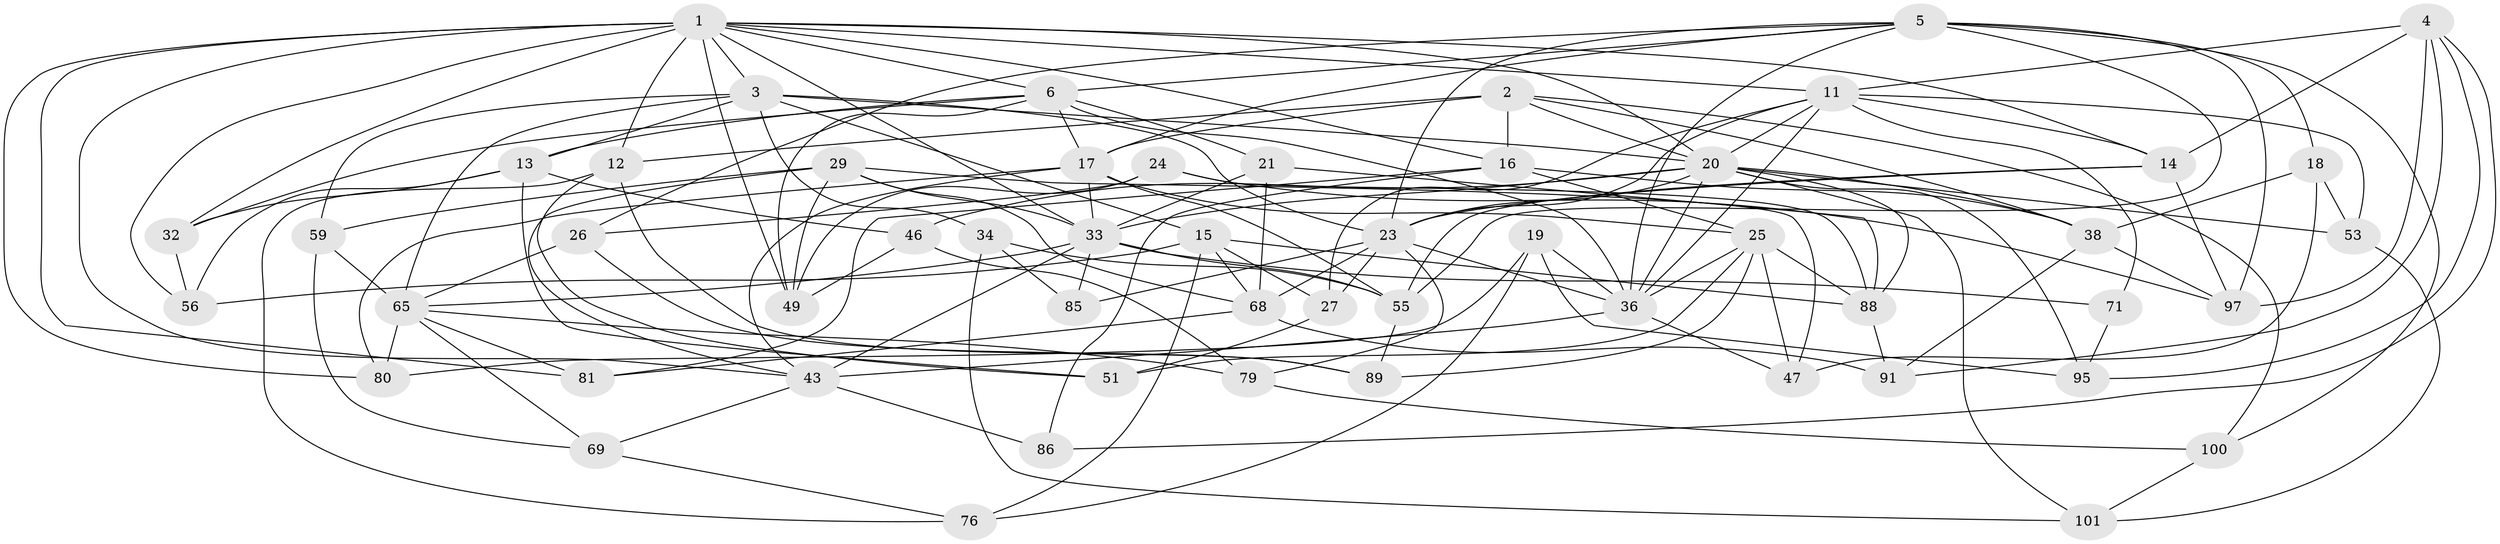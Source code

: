 // original degree distribution, {4: 1.0}
// Generated by graph-tools (version 1.1) at 2025/16/03/09/25 04:16:15]
// undirected, 54 vertices, 153 edges
graph export_dot {
graph [start="1"]
  node [color=gray90,style=filled];
  1 [super="+57+10+7"];
  2 [super="+54"];
  3 [super="+30+70"];
  4 [super="+58"];
  5 [super="+106+9"];
  6 [super="+35+8"];
  11 [super="+74+39"];
  12 [super="+28"];
  13 [super="+60"];
  14 [super="+63"];
  15 [super="+82"];
  16 [super="+93"];
  17 [super="+50"];
  18;
  19;
  20 [super="+45+22"];
  21;
  23 [super="+103+44"];
  24;
  25 [super="+92"];
  26;
  27;
  29 [super="+31"];
  32;
  33 [super="+37+83+78"];
  34;
  36 [super="+40+62+41"];
  38 [super="+77"];
  43 [super="+73+61"];
  46;
  47;
  49 [super="+84"];
  51;
  53;
  55 [super="+98"];
  56;
  59;
  65 [super="+109+94"];
  68 [super="+90"];
  69;
  71;
  76;
  79;
  80;
  81;
  85;
  86;
  88 [super="+104"];
  89;
  91;
  95;
  97 [super="+102"];
  100;
  101;
  1 -- 49 [weight=2];
  1 -- 32;
  1 -- 3;
  1 -- 6;
  1 -- 43;
  1 -- 12 [weight=2];
  1 -- 16;
  1 -- 80;
  1 -- 56;
  1 -- 33 [weight=2];
  1 -- 20 [weight=2];
  1 -- 81;
  1 -- 11;
  1 -- 14;
  2 -- 12;
  2 -- 100;
  2 -- 17;
  2 -- 16;
  2 -- 20;
  2 -- 38;
  3 -- 34;
  3 -- 59;
  3 -- 15;
  3 -- 65;
  3 -- 13;
  3 -- 23;
  3 -- 20;
  4 -- 95;
  4 -- 14;
  4 -- 91;
  4 -- 86;
  4 -- 11;
  4 -- 97;
  5 -- 18;
  5 -- 100;
  5 -- 23;
  5 -- 97 [weight=2];
  5 -- 17;
  5 -- 36;
  5 -- 6;
  5 -- 26;
  5 -- 55;
  6 -- 49;
  6 -- 21;
  6 -- 13;
  6 -- 32;
  6 -- 36;
  6 -- 17;
  11 -- 27;
  11 -- 53;
  11 -- 71 [weight=2];
  11 -- 36;
  11 -- 14;
  11 -- 23;
  11 -- 20;
  12 -- 89;
  12 -- 51;
  12 -- 76;
  13 -- 51;
  13 -- 32;
  13 -- 56;
  13 -- 46;
  14 -- 55;
  14 -- 97;
  14 -- 23;
  15 -- 56;
  15 -- 68;
  15 -- 88;
  15 -- 27;
  15 -- 76;
  16 -- 86;
  16 -- 38;
  16 -- 81;
  16 -- 25;
  17 -- 80;
  17 -- 43;
  17 -- 33;
  17 -- 25;
  17 -- 55;
  18 -- 53;
  18 -- 47;
  18 -- 38;
  19 -- 80;
  19 -- 95;
  19 -- 76;
  19 -- 36;
  20 -- 38;
  20 -- 33;
  20 -- 101;
  20 -- 88;
  20 -- 46;
  20 -- 36;
  20 -- 53;
  20 -- 23;
  20 -- 95;
  21 -- 68;
  21 -- 88;
  21 -- 33;
  23 -- 79;
  23 -- 68;
  23 -- 85;
  23 -- 27;
  23 -- 36;
  24 -- 88;
  24 -- 26;
  24 -- 97;
  24 -- 49;
  25 -- 89;
  25 -- 51;
  25 -- 36 [weight=2];
  25 -- 47;
  25 -- 88;
  26 -- 89;
  26 -- 65;
  27 -- 51;
  29 -- 47;
  29 -- 68;
  29 -- 49;
  29 -- 43;
  29 -- 59;
  29 -- 33;
  32 -- 56;
  33 -- 65;
  33 -- 85 [weight=2];
  33 -- 55;
  33 -- 71;
  33 -- 43;
  34 -- 55;
  34 -- 85;
  34 -- 101;
  36 -- 43;
  36 -- 47;
  38 -- 97;
  38 -- 91;
  43 -- 86 [weight=2];
  43 -- 69;
  46 -- 79;
  46 -- 49;
  53 -- 101;
  55 -- 89;
  59 -- 69;
  59 -- 65;
  65 -- 79;
  65 -- 80;
  65 -- 81;
  65 -- 69;
  68 -- 81;
  68 -- 91;
  69 -- 76;
  71 -- 95;
  79 -- 100;
  88 -- 91;
  100 -- 101;
}
